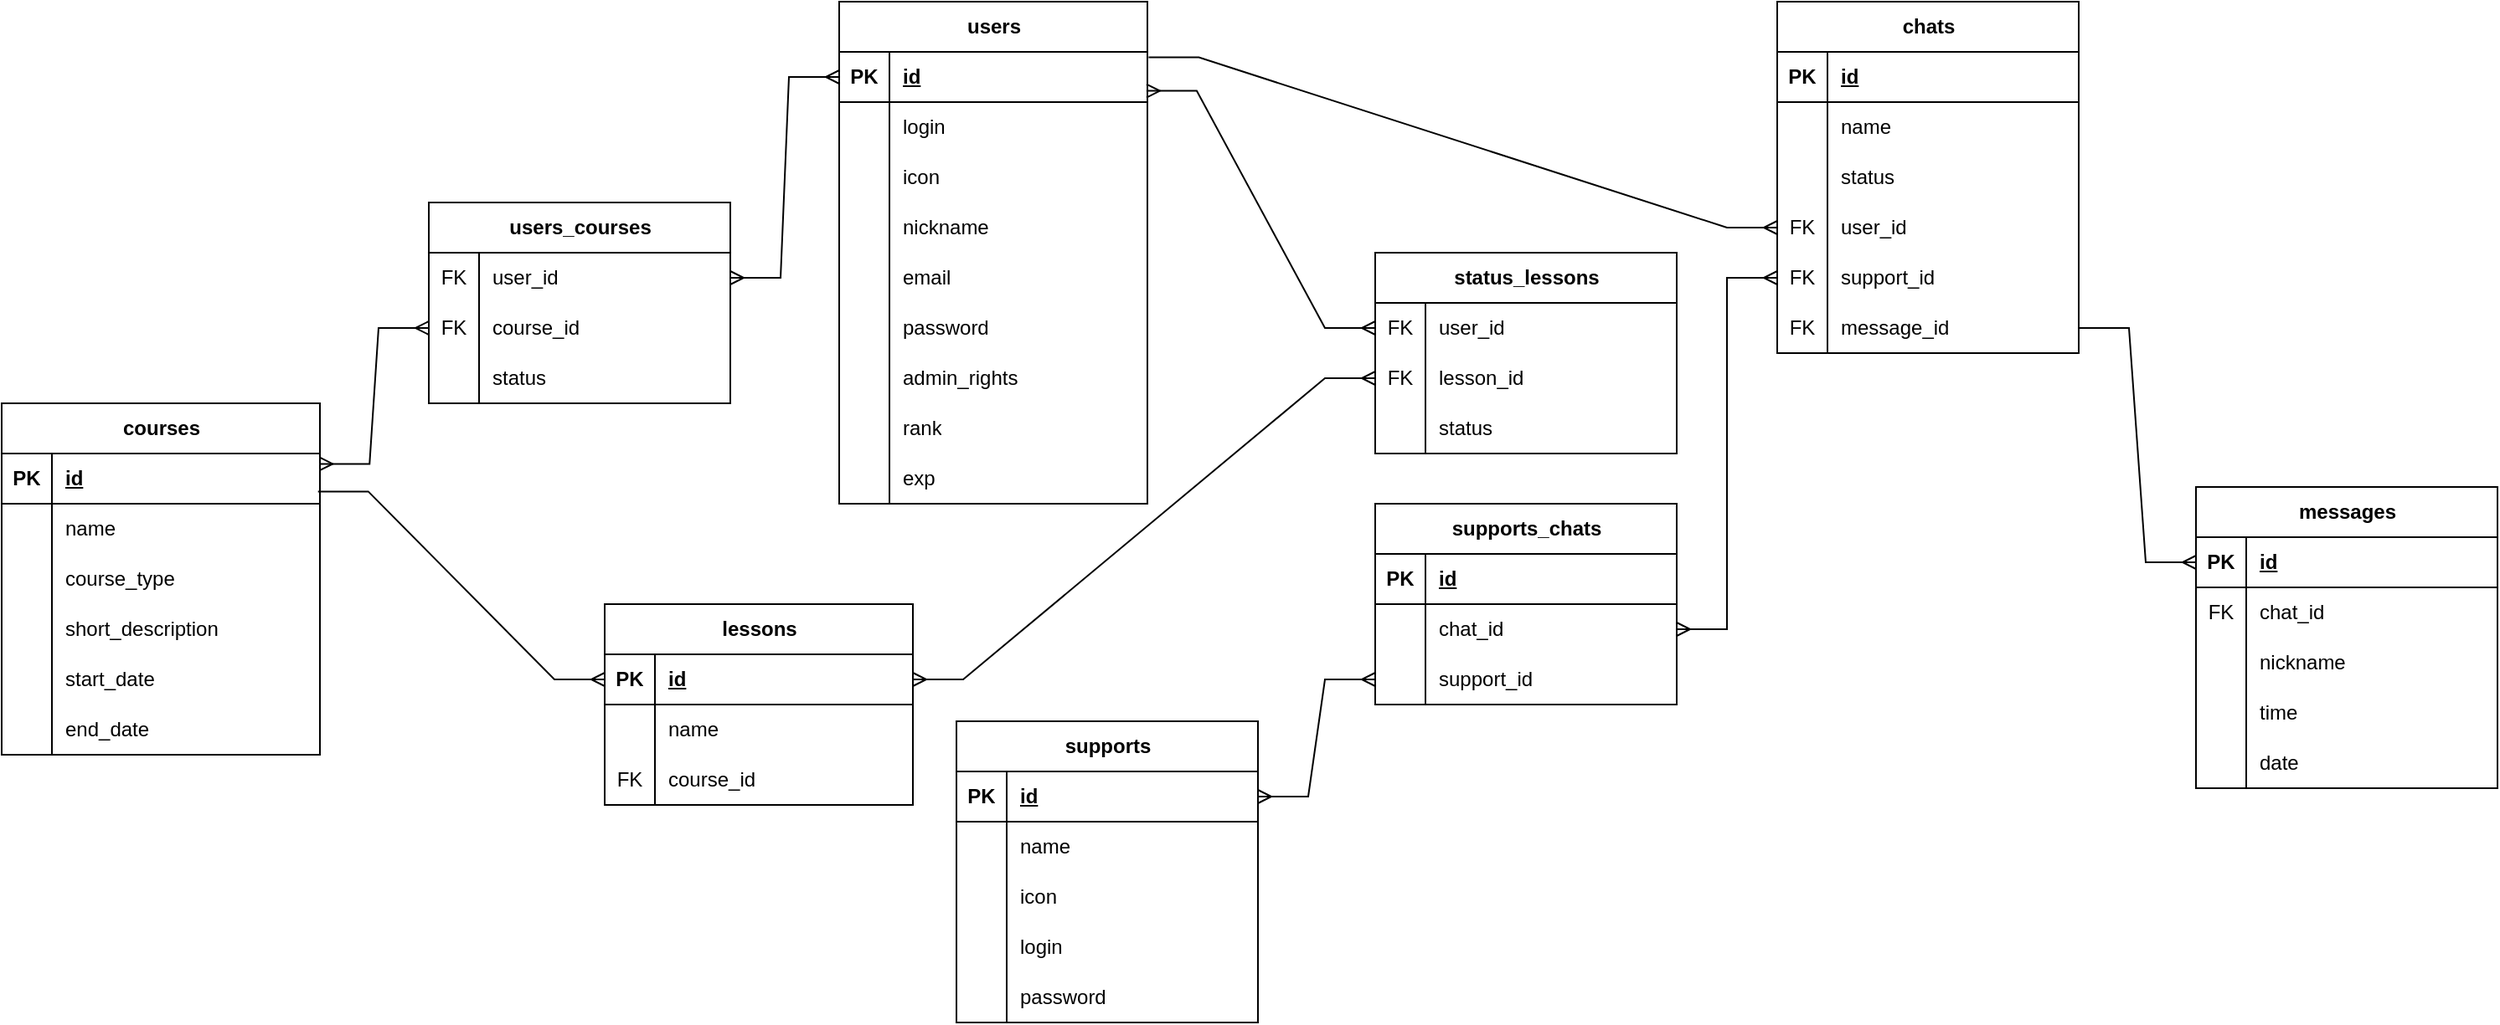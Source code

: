 <mxfile version="24.2.5" type="device">
  <diagram name="Страница — 1" id="2zMhbaBuZ5rZg4uIckzi">
    <mxGraphModel dx="2876" dy="1229" grid="1" gridSize="10" guides="1" tooltips="1" connect="1" arrows="1" fold="1" page="1" pageScale="1" pageWidth="827" pageHeight="1169" math="0" shadow="0">
      <root>
        <mxCell id="0" />
        <mxCell id="1" parent="0" />
        <mxCell id="8zea-yv2UfmhAFtgxzCZ-1" value="users" style="shape=table;startSize=30;container=1;collapsible=1;childLayout=tableLayout;fixedRows=1;rowLines=0;fontStyle=1;align=center;resizeLast=1;html=1;" parent="1" vertex="1">
          <mxGeometry x="310" y="140" width="184" height="300" as="geometry">
            <mxRectangle x="324" y="200" width="70" height="30" as="alternateBounds" />
          </mxGeometry>
        </mxCell>
        <mxCell id="8zea-yv2UfmhAFtgxzCZ-2" value="" style="shape=tableRow;horizontal=0;startSize=0;swimlaneHead=0;swimlaneBody=0;fillColor=none;collapsible=0;dropTarget=0;points=[[0,0.5],[1,0.5]];portConstraint=eastwest;top=0;left=0;right=0;bottom=1;" parent="8zea-yv2UfmhAFtgxzCZ-1" vertex="1">
          <mxGeometry y="30" width="184" height="30" as="geometry" />
        </mxCell>
        <mxCell id="8zea-yv2UfmhAFtgxzCZ-3" value="PK" style="shape=partialRectangle;connectable=0;fillColor=none;top=0;left=0;bottom=0;right=0;fontStyle=1;overflow=hidden;whiteSpace=wrap;html=1;" parent="8zea-yv2UfmhAFtgxzCZ-2" vertex="1">
          <mxGeometry width="30" height="30" as="geometry">
            <mxRectangle width="30" height="30" as="alternateBounds" />
          </mxGeometry>
        </mxCell>
        <mxCell id="8zea-yv2UfmhAFtgxzCZ-4" value="id" style="shape=partialRectangle;connectable=0;fillColor=none;top=0;left=0;bottom=0;right=0;align=left;spacingLeft=6;fontStyle=5;overflow=hidden;whiteSpace=wrap;html=1;" parent="8zea-yv2UfmhAFtgxzCZ-2" vertex="1">
          <mxGeometry x="30" width="154" height="30" as="geometry">
            <mxRectangle width="154" height="30" as="alternateBounds" />
          </mxGeometry>
        </mxCell>
        <mxCell id="8zea-yv2UfmhAFtgxzCZ-5" value="" style="shape=tableRow;horizontal=0;startSize=0;swimlaneHead=0;swimlaneBody=0;fillColor=none;collapsible=0;dropTarget=0;points=[[0,0.5],[1,0.5]];portConstraint=eastwest;top=0;left=0;right=0;bottom=0;" parent="8zea-yv2UfmhAFtgxzCZ-1" vertex="1">
          <mxGeometry y="60" width="184" height="30" as="geometry" />
        </mxCell>
        <mxCell id="8zea-yv2UfmhAFtgxzCZ-6" value="" style="shape=partialRectangle;connectable=0;fillColor=none;top=0;left=0;bottom=0;right=0;editable=1;overflow=hidden;whiteSpace=wrap;html=1;" parent="8zea-yv2UfmhAFtgxzCZ-5" vertex="1">
          <mxGeometry width="30" height="30" as="geometry">
            <mxRectangle width="30" height="30" as="alternateBounds" />
          </mxGeometry>
        </mxCell>
        <mxCell id="8zea-yv2UfmhAFtgxzCZ-7" value="login" style="shape=partialRectangle;connectable=0;fillColor=none;top=0;left=0;bottom=0;right=0;align=left;spacingLeft=6;overflow=hidden;whiteSpace=wrap;html=1;" parent="8zea-yv2UfmhAFtgxzCZ-5" vertex="1">
          <mxGeometry x="30" width="154" height="30" as="geometry">
            <mxRectangle width="154" height="30" as="alternateBounds" />
          </mxGeometry>
        </mxCell>
        <mxCell id="Opv9BR-sSPf_S_Nz9_Fx-152" value="" style="shape=tableRow;horizontal=0;startSize=0;swimlaneHead=0;swimlaneBody=0;fillColor=none;collapsible=0;dropTarget=0;points=[[0,0.5],[1,0.5]];portConstraint=eastwest;top=0;left=0;right=0;bottom=0;" parent="8zea-yv2UfmhAFtgxzCZ-1" vertex="1">
          <mxGeometry y="90" width="184" height="30" as="geometry" />
        </mxCell>
        <mxCell id="Opv9BR-sSPf_S_Nz9_Fx-153" value="" style="shape=partialRectangle;connectable=0;fillColor=none;top=0;left=0;bottom=0;right=0;editable=1;overflow=hidden;whiteSpace=wrap;html=1;" parent="Opv9BR-sSPf_S_Nz9_Fx-152" vertex="1">
          <mxGeometry width="30" height="30" as="geometry">
            <mxRectangle width="30" height="30" as="alternateBounds" />
          </mxGeometry>
        </mxCell>
        <mxCell id="Opv9BR-sSPf_S_Nz9_Fx-154" value="icon" style="shape=partialRectangle;connectable=0;fillColor=none;top=0;left=0;bottom=0;right=0;align=left;spacingLeft=6;overflow=hidden;whiteSpace=wrap;html=1;" parent="Opv9BR-sSPf_S_Nz9_Fx-152" vertex="1">
          <mxGeometry x="30" width="154" height="30" as="geometry">
            <mxRectangle width="154" height="30" as="alternateBounds" />
          </mxGeometry>
        </mxCell>
        <mxCell id="8zea-yv2UfmhAFtgxzCZ-11" value="" style="shape=tableRow;horizontal=0;startSize=0;swimlaneHead=0;swimlaneBody=0;fillColor=none;collapsible=0;dropTarget=0;points=[[0,0.5],[1,0.5]];portConstraint=eastwest;top=0;left=0;right=0;bottom=0;" parent="8zea-yv2UfmhAFtgxzCZ-1" vertex="1">
          <mxGeometry y="120" width="184" height="30" as="geometry" />
        </mxCell>
        <mxCell id="8zea-yv2UfmhAFtgxzCZ-12" value="" style="shape=partialRectangle;connectable=0;fillColor=none;top=0;left=0;bottom=0;right=0;editable=1;overflow=hidden;whiteSpace=wrap;html=1;" parent="8zea-yv2UfmhAFtgxzCZ-11" vertex="1">
          <mxGeometry width="30" height="30" as="geometry">
            <mxRectangle width="30" height="30" as="alternateBounds" />
          </mxGeometry>
        </mxCell>
        <mxCell id="8zea-yv2UfmhAFtgxzCZ-13" value="nickname" style="shape=partialRectangle;connectable=0;fillColor=none;top=0;left=0;bottom=0;right=0;align=left;spacingLeft=6;overflow=hidden;whiteSpace=wrap;html=1;" parent="8zea-yv2UfmhAFtgxzCZ-11" vertex="1">
          <mxGeometry x="30" width="154" height="30" as="geometry">
            <mxRectangle width="154" height="30" as="alternateBounds" />
          </mxGeometry>
        </mxCell>
        <mxCell id="8zea-yv2UfmhAFtgxzCZ-82" value="" style="shape=tableRow;horizontal=0;startSize=0;swimlaneHead=0;swimlaneBody=0;fillColor=none;collapsible=0;dropTarget=0;points=[[0,0.5],[1,0.5]];portConstraint=eastwest;top=0;left=0;right=0;bottom=0;" parent="8zea-yv2UfmhAFtgxzCZ-1" vertex="1">
          <mxGeometry y="150" width="184" height="30" as="geometry" />
        </mxCell>
        <mxCell id="8zea-yv2UfmhAFtgxzCZ-83" value="" style="shape=partialRectangle;connectable=0;fillColor=none;top=0;left=0;bottom=0;right=0;editable=1;overflow=hidden;whiteSpace=wrap;html=1;" parent="8zea-yv2UfmhAFtgxzCZ-82" vertex="1">
          <mxGeometry width="30" height="30" as="geometry">
            <mxRectangle width="30" height="30" as="alternateBounds" />
          </mxGeometry>
        </mxCell>
        <mxCell id="8zea-yv2UfmhAFtgxzCZ-84" value="email" style="shape=partialRectangle;connectable=0;fillColor=none;top=0;left=0;bottom=0;right=0;align=left;spacingLeft=6;overflow=hidden;whiteSpace=wrap;html=1;" parent="8zea-yv2UfmhAFtgxzCZ-82" vertex="1">
          <mxGeometry x="30" width="154" height="30" as="geometry">
            <mxRectangle width="154" height="30" as="alternateBounds" />
          </mxGeometry>
        </mxCell>
        <mxCell id="8zea-yv2UfmhAFtgxzCZ-8" value="" style="shape=tableRow;horizontal=0;startSize=0;swimlaneHead=0;swimlaneBody=0;fillColor=none;collapsible=0;dropTarget=0;points=[[0,0.5],[1,0.5]];portConstraint=eastwest;top=0;left=0;right=0;bottom=0;" parent="8zea-yv2UfmhAFtgxzCZ-1" vertex="1">
          <mxGeometry y="180" width="184" height="30" as="geometry" />
        </mxCell>
        <mxCell id="8zea-yv2UfmhAFtgxzCZ-9" value="" style="shape=partialRectangle;connectable=0;fillColor=none;top=0;left=0;bottom=0;right=0;editable=1;overflow=hidden;whiteSpace=wrap;html=1;" parent="8zea-yv2UfmhAFtgxzCZ-8" vertex="1">
          <mxGeometry width="30" height="30" as="geometry">
            <mxRectangle width="30" height="30" as="alternateBounds" />
          </mxGeometry>
        </mxCell>
        <mxCell id="8zea-yv2UfmhAFtgxzCZ-10" value="password" style="shape=partialRectangle;connectable=0;fillColor=none;top=0;left=0;bottom=0;right=0;align=left;spacingLeft=6;overflow=hidden;whiteSpace=wrap;html=1;" parent="8zea-yv2UfmhAFtgxzCZ-8" vertex="1">
          <mxGeometry x="30" width="154" height="30" as="geometry">
            <mxRectangle width="154" height="30" as="alternateBounds" />
          </mxGeometry>
        </mxCell>
        <mxCell id="pHQgoooE1bici2MEZpYX-32" value="" style="shape=tableRow;horizontal=0;startSize=0;swimlaneHead=0;swimlaneBody=0;fillColor=none;collapsible=0;dropTarget=0;points=[[0,0.5],[1,0.5]];portConstraint=eastwest;top=0;left=0;right=0;bottom=0;" parent="8zea-yv2UfmhAFtgxzCZ-1" vertex="1">
          <mxGeometry y="210" width="184" height="30" as="geometry" />
        </mxCell>
        <mxCell id="pHQgoooE1bici2MEZpYX-33" value="" style="shape=partialRectangle;connectable=0;fillColor=none;top=0;left=0;bottom=0;right=0;editable=1;overflow=hidden;whiteSpace=wrap;html=1;" parent="pHQgoooE1bici2MEZpYX-32" vertex="1">
          <mxGeometry width="30" height="30" as="geometry">
            <mxRectangle width="30" height="30" as="alternateBounds" />
          </mxGeometry>
        </mxCell>
        <mxCell id="pHQgoooE1bici2MEZpYX-34" value="admin_rights" style="shape=partialRectangle;connectable=0;fillColor=none;top=0;left=0;bottom=0;right=0;align=left;spacingLeft=6;overflow=hidden;whiteSpace=wrap;html=1;" parent="pHQgoooE1bici2MEZpYX-32" vertex="1">
          <mxGeometry x="30" width="154" height="30" as="geometry">
            <mxRectangle width="154" height="30" as="alternateBounds" />
          </mxGeometry>
        </mxCell>
        <mxCell id="XXrK-SkqmfI5wxRCtx12-29" value="" style="shape=tableRow;horizontal=0;startSize=0;swimlaneHead=0;swimlaneBody=0;fillColor=none;collapsible=0;dropTarget=0;points=[[0,0.5],[1,0.5]];portConstraint=eastwest;top=0;left=0;right=0;bottom=0;" parent="8zea-yv2UfmhAFtgxzCZ-1" vertex="1">
          <mxGeometry y="240" width="184" height="30" as="geometry" />
        </mxCell>
        <mxCell id="XXrK-SkqmfI5wxRCtx12-30" value="" style="shape=partialRectangle;connectable=0;fillColor=none;top=0;left=0;bottom=0;right=0;editable=1;overflow=hidden;whiteSpace=wrap;html=1;" parent="XXrK-SkqmfI5wxRCtx12-29" vertex="1">
          <mxGeometry width="30" height="30" as="geometry">
            <mxRectangle width="30" height="30" as="alternateBounds" />
          </mxGeometry>
        </mxCell>
        <mxCell id="XXrK-SkqmfI5wxRCtx12-31" value="rank" style="shape=partialRectangle;connectable=0;fillColor=none;top=0;left=0;bottom=0;right=0;align=left;spacingLeft=6;overflow=hidden;whiteSpace=wrap;html=1;" parent="XXrK-SkqmfI5wxRCtx12-29" vertex="1">
          <mxGeometry x="30" width="154" height="30" as="geometry">
            <mxRectangle width="154" height="30" as="alternateBounds" />
          </mxGeometry>
        </mxCell>
        <mxCell id="Opv9BR-sSPf_S_Nz9_Fx-24" value="" style="shape=tableRow;horizontal=0;startSize=0;swimlaneHead=0;swimlaneBody=0;fillColor=none;collapsible=0;dropTarget=0;points=[[0,0.5],[1,0.5]];portConstraint=eastwest;top=0;left=0;right=0;bottom=0;" parent="8zea-yv2UfmhAFtgxzCZ-1" vertex="1">
          <mxGeometry y="270" width="184" height="30" as="geometry" />
        </mxCell>
        <mxCell id="Opv9BR-sSPf_S_Nz9_Fx-25" value="" style="shape=partialRectangle;connectable=0;fillColor=none;top=0;left=0;bottom=0;right=0;editable=1;overflow=hidden;whiteSpace=wrap;html=1;" parent="Opv9BR-sSPf_S_Nz9_Fx-24" vertex="1">
          <mxGeometry width="30" height="30" as="geometry">
            <mxRectangle width="30" height="30" as="alternateBounds" />
          </mxGeometry>
        </mxCell>
        <mxCell id="Opv9BR-sSPf_S_Nz9_Fx-26" value="exp" style="shape=partialRectangle;connectable=0;fillColor=none;top=0;left=0;bottom=0;right=0;align=left;spacingLeft=6;overflow=hidden;whiteSpace=wrap;html=1;" parent="Opv9BR-sSPf_S_Nz9_Fx-24" vertex="1">
          <mxGeometry x="30" width="154" height="30" as="geometry">
            <mxRectangle width="154" height="30" as="alternateBounds" />
          </mxGeometry>
        </mxCell>
        <mxCell id="8zea-yv2UfmhAFtgxzCZ-90" value="lessons" style="shape=table;startSize=30;container=1;collapsible=1;childLayout=tableLayout;fixedRows=1;rowLines=0;fontStyle=1;align=center;resizeLast=1;html=1;" parent="1" vertex="1">
          <mxGeometry x="170" y="500" width="184" height="120" as="geometry" />
        </mxCell>
        <mxCell id="8zea-yv2UfmhAFtgxzCZ-91" value="" style="shape=tableRow;horizontal=0;startSize=0;swimlaneHead=0;swimlaneBody=0;fillColor=none;collapsible=0;dropTarget=0;points=[[0,0.5],[1,0.5]];portConstraint=eastwest;top=0;left=0;right=0;bottom=1;" parent="8zea-yv2UfmhAFtgxzCZ-90" vertex="1">
          <mxGeometry y="30" width="184" height="30" as="geometry" />
        </mxCell>
        <mxCell id="8zea-yv2UfmhAFtgxzCZ-92" value="PK" style="shape=partialRectangle;connectable=0;fillColor=none;top=0;left=0;bottom=0;right=0;fontStyle=1;overflow=hidden;whiteSpace=wrap;html=1;" parent="8zea-yv2UfmhAFtgxzCZ-91" vertex="1">
          <mxGeometry width="30" height="30" as="geometry">
            <mxRectangle width="30" height="30" as="alternateBounds" />
          </mxGeometry>
        </mxCell>
        <mxCell id="8zea-yv2UfmhAFtgxzCZ-93" value="id" style="shape=partialRectangle;connectable=0;fillColor=none;top=0;left=0;bottom=0;right=0;align=left;spacingLeft=6;fontStyle=5;overflow=hidden;whiteSpace=wrap;html=1;" parent="8zea-yv2UfmhAFtgxzCZ-91" vertex="1">
          <mxGeometry x="30" width="154" height="30" as="geometry">
            <mxRectangle width="154" height="30" as="alternateBounds" />
          </mxGeometry>
        </mxCell>
        <mxCell id="xMZGVM_IoVu09FwdXvTz-10" value="" style="shape=tableRow;horizontal=0;startSize=0;swimlaneHead=0;swimlaneBody=0;fillColor=none;collapsible=0;dropTarget=0;points=[[0,0.5],[1,0.5]];portConstraint=eastwest;top=0;left=0;right=0;bottom=0;" parent="8zea-yv2UfmhAFtgxzCZ-90" vertex="1">
          <mxGeometry y="60" width="184" height="30" as="geometry" />
        </mxCell>
        <mxCell id="xMZGVM_IoVu09FwdXvTz-11" value="" style="shape=partialRectangle;connectable=0;fillColor=none;top=0;left=0;bottom=0;right=0;editable=1;overflow=hidden;whiteSpace=wrap;html=1;" parent="xMZGVM_IoVu09FwdXvTz-10" vertex="1">
          <mxGeometry width="30" height="30" as="geometry">
            <mxRectangle width="30" height="30" as="alternateBounds" />
          </mxGeometry>
        </mxCell>
        <mxCell id="xMZGVM_IoVu09FwdXvTz-12" value="name" style="shape=partialRectangle;connectable=0;fillColor=none;top=0;left=0;bottom=0;right=0;align=left;spacingLeft=6;overflow=hidden;whiteSpace=wrap;html=1;" parent="xMZGVM_IoVu09FwdXvTz-10" vertex="1">
          <mxGeometry x="30" width="154" height="30" as="geometry">
            <mxRectangle width="154" height="30" as="alternateBounds" />
          </mxGeometry>
        </mxCell>
        <mxCell id="pHQgoooE1bici2MEZpYX-46" value="" style="shape=tableRow;horizontal=0;startSize=0;swimlaneHead=0;swimlaneBody=0;fillColor=none;collapsible=0;dropTarget=0;points=[[0,0.5],[1,0.5]];portConstraint=eastwest;top=0;left=0;right=0;bottom=0;" parent="8zea-yv2UfmhAFtgxzCZ-90" vertex="1">
          <mxGeometry y="90" width="184" height="30" as="geometry" />
        </mxCell>
        <mxCell id="pHQgoooE1bici2MEZpYX-47" value="FK" style="shape=partialRectangle;connectable=0;fillColor=none;top=0;left=0;bottom=0;right=0;editable=1;overflow=hidden;whiteSpace=wrap;html=1;" parent="pHQgoooE1bici2MEZpYX-46" vertex="1">
          <mxGeometry width="30" height="30" as="geometry">
            <mxRectangle width="30" height="30" as="alternateBounds" />
          </mxGeometry>
        </mxCell>
        <mxCell id="pHQgoooE1bici2MEZpYX-48" value="course_id" style="shape=partialRectangle;connectable=0;fillColor=none;top=0;left=0;bottom=0;right=0;align=left;spacingLeft=6;overflow=hidden;whiteSpace=wrap;html=1;" parent="pHQgoooE1bici2MEZpYX-46" vertex="1">
          <mxGeometry x="30" width="154" height="30" as="geometry">
            <mxRectangle width="154" height="30" as="alternateBounds" />
          </mxGeometry>
        </mxCell>
        <mxCell id="8zea-yv2UfmhAFtgxzCZ-148" value="courses" style="shape=table;startSize=30;container=1;collapsible=1;childLayout=tableLayout;fixedRows=1;rowLines=0;fontStyle=1;align=center;resizeLast=1;html=1;" parent="1" vertex="1">
          <mxGeometry x="-190" y="380" width="190.0" height="210" as="geometry" />
        </mxCell>
        <mxCell id="8zea-yv2UfmhAFtgxzCZ-149" value="" style="shape=tableRow;horizontal=0;startSize=0;swimlaneHead=0;swimlaneBody=0;fillColor=none;collapsible=0;dropTarget=0;points=[[0,0.5],[1,0.5]];portConstraint=eastwest;top=0;left=0;right=0;bottom=1;" parent="8zea-yv2UfmhAFtgxzCZ-148" vertex="1">
          <mxGeometry y="30" width="190.0" height="30" as="geometry" />
        </mxCell>
        <mxCell id="8zea-yv2UfmhAFtgxzCZ-150" value="PK" style="shape=partialRectangle;connectable=0;fillColor=none;top=0;left=0;bottom=0;right=0;fontStyle=1;overflow=hidden;whiteSpace=wrap;html=1;" parent="8zea-yv2UfmhAFtgxzCZ-149" vertex="1">
          <mxGeometry width="30" height="30" as="geometry">
            <mxRectangle width="30" height="30" as="alternateBounds" />
          </mxGeometry>
        </mxCell>
        <mxCell id="8zea-yv2UfmhAFtgxzCZ-151" value="id" style="shape=partialRectangle;connectable=0;fillColor=none;top=0;left=0;bottom=0;right=0;align=left;spacingLeft=6;fontStyle=5;overflow=hidden;whiteSpace=wrap;html=1;" parent="8zea-yv2UfmhAFtgxzCZ-149" vertex="1">
          <mxGeometry x="30" width="160.0" height="30" as="geometry">
            <mxRectangle width="160.0" height="30" as="alternateBounds" />
          </mxGeometry>
        </mxCell>
        <mxCell id="8zea-yv2UfmhAFtgxzCZ-152" value="" style="shape=tableRow;horizontal=0;startSize=0;swimlaneHead=0;swimlaneBody=0;fillColor=none;collapsible=0;dropTarget=0;points=[[0,0.5],[1,0.5]];portConstraint=eastwest;top=0;left=0;right=0;bottom=0;" parent="8zea-yv2UfmhAFtgxzCZ-148" vertex="1">
          <mxGeometry y="60" width="190.0" height="30" as="geometry" />
        </mxCell>
        <mxCell id="8zea-yv2UfmhAFtgxzCZ-153" value="" style="shape=partialRectangle;connectable=0;fillColor=none;top=0;left=0;bottom=0;right=0;editable=1;overflow=hidden;whiteSpace=wrap;html=1;" parent="8zea-yv2UfmhAFtgxzCZ-152" vertex="1">
          <mxGeometry width="30" height="30" as="geometry">
            <mxRectangle width="30" height="30" as="alternateBounds" />
          </mxGeometry>
        </mxCell>
        <mxCell id="8zea-yv2UfmhAFtgxzCZ-154" value="name" style="shape=partialRectangle;connectable=0;fillColor=none;top=0;left=0;bottom=0;right=0;align=left;spacingLeft=6;overflow=hidden;whiteSpace=wrap;html=1;" parent="8zea-yv2UfmhAFtgxzCZ-152" vertex="1">
          <mxGeometry x="30" width="160.0" height="30" as="geometry">
            <mxRectangle width="160.0" height="30" as="alternateBounds" />
          </mxGeometry>
        </mxCell>
        <mxCell id="ftdzf7DUG0k_iOjDuvQX-1" value="" style="shape=tableRow;horizontal=0;startSize=0;swimlaneHead=0;swimlaneBody=0;fillColor=none;collapsible=0;dropTarget=0;points=[[0,0.5],[1,0.5]];portConstraint=eastwest;top=0;left=0;right=0;bottom=0;" parent="8zea-yv2UfmhAFtgxzCZ-148" vertex="1">
          <mxGeometry y="90" width="190.0" height="30" as="geometry" />
        </mxCell>
        <mxCell id="ftdzf7DUG0k_iOjDuvQX-2" value="" style="shape=partialRectangle;connectable=0;fillColor=none;top=0;left=0;bottom=0;right=0;editable=1;overflow=hidden;whiteSpace=wrap;html=1;" parent="ftdzf7DUG0k_iOjDuvQX-1" vertex="1">
          <mxGeometry width="30" height="30" as="geometry">
            <mxRectangle width="30" height="30" as="alternateBounds" />
          </mxGeometry>
        </mxCell>
        <mxCell id="ftdzf7DUG0k_iOjDuvQX-3" value="course_type" style="shape=partialRectangle;connectable=0;fillColor=none;top=0;left=0;bottom=0;right=0;align=left;spacingLeft=6;overflow=hidden;whiteSpace=wrap;html=1;" parent="ftdzf7DUG0k_iOjDuvQX-1" vertex="1">
          <mxGeometry x="30" width="160.0" height="30" as="geometry">
            <mxRectangle width="160.0" height="30" as="alternateBounds" />
          </mxGeometry>
        </mxCell>
        <mxCell id="zKovBjlHbi1bgA6DihWp-1" value="" style="shape=tableRow;horizontal=0;startSize=0;swimlaneHead=0;swimlaneBody=0;fillColor=none;collapsible=0;dropTarget=0;points=[[0,0.5],[1,0.5]];portConstraint=eastwest;top=0;left=0;right=0;bottom=0;" parent="8zea-yv2UfmhAFtgxzCZ-148" vertex="1">
          <mxGeometry y="120" width="190.0" height="30" as="geometry" />
        </mxCell>
        <mxCell id="zKovBjlHbi1bgA6DihWp-2" value="" style="shape=partialRectangle;connectable=0;fillColor=none;top=0;left=0;bottom=0;right=0;editable=1;overflow=hidden;whiteSpace=wrap;html=1;" parent="zKovBjlHbi1bgA6DihWp-1" vertex="1">
          <mxGeometry width="30" height="30" as="geometry">
            <mxRectangle width="30" height="30" as="alternateBounds" />
          </mxGeometry>
        </mxCell>
        <mxCell id="zKovBjlHbi1bgA6DihWp-3" value="short_description" style="shape=partialRectangle;connectable=0;fillColor=none;top=0;left=0;bottom=0;right=0;align=left;spacingLeft=6;overflow=hidden;whiteSpace=wrap;html=1;" parent="zKovBjlHbi1bgA6DihWp-1" vertex="1">
          <mxGeometry x="30" width="160.0" height="30" as="geometry">
            <mxRectangle width="160.0" height="30" as="alternateBounds" />
          </mxGeometry>
        </mxCell>
        <mxCell id="8zea-yv2UfmhAFtgxzCZ-158" value="" style="shape=tableRow;horizontal=0;startSize=0;swimlaneHead=0;swimlaneBody=0;fillColor=none;collapsible=0;dropTarget=0;points=[[0,0.5],[1,0.5]];portConstraint=eastwest;top=0;left=0;right=0;bottom=0;" parent="8zea-yv2UfmhAFtgxzCZ-148" vertex="1">
          <mxGeometry y="150" width="190.0" height="30" as="geometry" />
        </mxCell>
        <mxCell id="8zea-yv2UfmhAFtgxzCZ-159" value="" style="shape=partialRectangle;connectable=0;fillColor=none;top=0;left=0;bottom=0;right=0;editable=1;overflow=hidden;whiteSpace=wrap;html=1;" parent="8zea-yv2UfmhAFtgxzCZ-158" vertex="1">
          <mxGeometry width="30" height="30" as="geometry">
            <mxRectangle width="30" height="30" as="alternateBounds" />
          </mxGeometry>
        </mxCell>
        <mxCell id="8zea-yv2UfmhAFtgxzCZ-160" value="start_date" style="shape=partialRectangle;connectable=0;fillColor=none;top=0;left=0;bottom=0;right=0;align=left;spacingLeft=6;overflow=hidden;whiteSpace=wrap;html=1;" parent="8zea-yv2UfmhAFtgxzCZ-158" vertex="1">
          <mxGeometry x="30" width="160.0" height="30" as="geometry">
            <mxRectangle width="160.0" height="30" as="alternateBounds" />
          </mxGeometry>
        </mxCell>
        <mxCell id="8zea-yv2UfmhAFtgxzCZ-161" value="" style="shape=tableRow;horizontal=0;startSize=0;swimlaneHead=0;swimlaneBody=0;fillColor=none;collapsible=0;dropTarget=0;points=[[0,0.5],[1,0.5]];portConstraint=eastwest;top=0;left=0;right=0;bottom=0;" parent="8zea-yv2UfmhAFtgxzCZ-148" vertex="1">
          <mxGeometry y="180" width="190.0" height="30" as="geometry" />
        </mxCell>
        <mxCell id="8zea-yv2UfmhAFtgxzCZ-162" value="" style="shape=partialRectangle;connectable=0;fillColor=none;top=0;left=0;bottom=0;right=0;editable=1;overflow=hidden;whiteSpace=wrap;html=1;" parent="8zea-yv2UfmhAFtgxzCZ-161" vertex="1">
          <mxGeometry width="30" height="30" as="geometry">
            <mxRectangle width="30" height="30" as="alternateBounds" />
          </mxGeometry>
        </mxCell>
        <mxCell id="8zea-yv2UfmhAFtgxzCZ-163" value="end_date" style="shape=partialRectangle;connectable=0;fillColor=none;top=0;left=0;bottom=0;right=0;align=left;spacingLeft=6;overflow=hidden;whiteSpace=wrap;html=1;" parent="8zea-yv2UfmhAFtgxzCZ-161" vertex="1">
          <mxGeometry x="30" width="160.0" height="30" as="geometry">
            <mxRectangle width="160.0" height="30" as="alternateBounds" />
          </mxGeometry>
        </mxCell>
        <mxCell id="Opv9BR-sSPf_S_Nz9_Fx-48" value="users_courses" style="shape=table;startSize=30;container=1;collapsible=1;childLayout=tableLayout;fixedRows=1;rowLines=0;fontStyle=1;align=center;resizeLast=1;html=1;" parent="1" vertex="1">
          <mxGeometry x="65" y="260" width="180" height="120" as="geometry" />
        </mxCell>
        <mxCell id="Opv9BR-sSPf_S_Nz9_Fx-52" value="" style="shape=tableRow;horizontal=0;startSize=0;swimlaneHead=0;swimlaneBody=0;fillColor=none;collapsible=0;dropTarget=0;points=[[0,0.5],[1,0.5]];portConstraint=eastwest;top=0;left=0;right=0;bottom=0;" parent="Opv9BR-sSPf_S_Nz9_Fx-48" vertex="1">
          <mxGeometry y="30" width="180" height="30" as="geometry" />
        </mxCell>
        <mxCell id="Opv9BR-sSPf_S_Nz9_Fx-53" value="FK" style="shape=partialRectangle;connectable=0;fillColor=none;top=0;left=0;bottom=0;right=0;editable=1;overflow=hidden;whiteSpace=wrap;html=1;" parent="Opv9BR-sSPf_S_Nz9_Fx-52" vertex="1">
          <mxGeometry width="30" height="30" as="geometry">
            <mxRectangle width="30" height="30" as="alternateBounds" />
          </mxGeometry>
        </mxCell>
        <mxCell id="Opv9BR-sSPf_S_Nz9_Fx-54" value="user_id" style="shape=partialRectangle;connectable=0;fillColor=none;top=0;left=0;bottom=0;right=0;align=left;spacingLeft=6;overflow=hidden;whiteSpace=wrap;html=1;" parent="Opv9BR-sSPf_S_Nz9_Fx-52" vertex="1">
          <mxGeometry x="30" width="150" height="30" as="geometry">
            <mxRectangle width="150" height="30" as="alternateBounds" />
          </mxGeometry>
        </mxCell>
        <mxCell id="Opv9BR-sSPf_S_Nz9_Fx-55" value="" style="shape=tableRow;horizontal=0;startSize=0;swimlaneHead=0;swimlaneBody=0;fillColor=none;collapsible=0;dropTarget=0;points=[[0,0.5],[1,0.5]];portConstraint=eastwest;top=0;left=0;right=0;bottom=0;" parent="Opv9BR-sSPf_S_Nz9_Fx-48" vertex="1">
          <mxGeometry y="60" width="180" height="30" as="geometry" />
        </mxCell>
        <mxCell id="Opv9BR-sSPf_S_Nz9_Fx-56" value="FK" style="shape=partialRectangle;connectable=0;fillColor=none;top=0;left=0;bottom=0;right=0;editable=1;overflow=hidden;whiteSpace=wrap;html=1;" parent="Opv9BR-sSPf_S_Nz9_Fx-55" vertex="1">
          <mxGeometry width="30" height="30" as="geometry">
            <mxRectangle width="30" height="30" as="alternateBounds" />
          </mxGeometry>
        </mxCell>
        <mxCell id="Opv9BR-sSPf_S_Nz9_Fx-57" value="course_id" style="shape=partialRectangle;connectable=0;fillColor=none;top=0;left=0;bottom=0;right=0;align=left;spacingLeft=6;overflow=hidden;whiteSpace=wrap;html=1;" parent="Opv9BR-sSPf_S_Nz9_Fx-55" vertex="1">
          <mxGeometry x="30" width="150" height="30" as="geometry">
            <mxRectangle width="150" height="30" as="alternateBounds" />
          </mxGeometry>
        </mxCell>
        <mxCell id="Opv9BR-sSPf_S_Nz9_Fx-58" value="" style="shape=tableRow;horizontal=0;startSize=0;swimlaneHead=0;swimlaneBody=0;fillColor=none;collapsible=0;dropTarget=0;points=[[0,0.5],[1,0.5]];portConstraint=eastwest;top=0;left=0;right=0;bottom=0;" parent="Opv9BR-sSPf_S_Nz9_Fx-48" vertex="1">
          <mxGeometry y="90" width="180" height="30" as="geometry" />
        </mxCell>
        <mxCell id="Opv9BR-sSPf_S_Nz9_Fx-59" value="" style="shape=partialRectangle;connectable=0;fillColor=none;top=0;left=0;bottom=0;right=0;editable=1;overflow=hidden;whiteSpace=wrap;html=1;" parent="Opv9BR-sSPf_S_Nz9_Fx-58" vertex="1">
          <mxGeometry width="30" height="30" as="geometry">
            <mxRectangle width="30" height="30" as="alternateBounds" />
          </mxGeometry>
        </mxCell>
        <mxCell id="Opv9BR-sSPf_S_Nz9_Fx-60" value="status" style="shape=partialRectangle;connectable=0;fillColor=none;top=0;left=0;bottom=0;right=0;align=left;spacingLeft=6;overflow=hidden;whiteSpace=wrap;html=1;" parent="Opv9BR-sSPf_S_Nz9_Fx-58" vertex="1">
          <mxGeometry x="30" width="150" height="30" as="geometry">
            <mxRectangle width="150" height="30" as="alternateBounds" />
          </mxGeometry>
        </mxCell>
        <mxCell id="Opv9BR-sSPf_S_Nz9_Fx-66" value="status_lessons" style="shape=table;startSize=30;container=1;collapsible=1;childLayout=tableLayout;fixedRows=1;rowLines=0;fontStyle=1;align=center;resizeLast=1;html=1;" parent="1" vertex="1">
          <mxGeometry x="630" y="290" width="180" height="120" as="geometry" />
        </mxCell>
        <mxCell id="Opv9BR-sSPf_S_Nz9_Fx-73" value="" style="shape=tableRow;horizontal=0;startSize=0;swimlaneHead=0;swimlaneBody=0;fillColor=none;collapsible=0;dropTarget=0;points=[[0,0.5],[1,0.5]];portConstraint=eastwest;top=0;left=0;right=0;bottom=0;" parent="Opv9BR-sSPf_S_Nz9_Fx-66" vertex="1">
          <mxGeometry y="30" width="180" height="30" as="geometry" />
        </mxCell>
        <mxCell id="Opv9BR-sSPf_S_Nz9_Fx-74" value="FK" style="shape=partialRectangle;connectable=0;fillColor=none;top=0;left=0;bottom=0;right=0;editable=1;overflow=hidden;whiteSpace=wrap;html=1;" parent="Opv9BR-sSPf_S_Nz9_Fx-73" vertex="1">
          <mxGeometry width="30" height="30" as="geometry">
            <mxRectangle width="30" height="30" as="alternateBounds" />
          </mxGeometry>
        </mxCell>
        <mxCell id="Opv9BR-sSPf_S_Nz9_Fx-75" value="user_id" style="shape=partialRectangle;connectable=0;fillColor=none;top=0;left=0;bottom=0;right=0;align=left;spacingLeft=6;overflow=hidden;whiteSpace=wrap;html=1;" parent="Opv9BR-sSPf_S_Nz9_Fx-73" vertex="1">
          <mxGeometry x="30" width="150" height="30" as="geometry">
            <mxRectangle width="150" height="30" as="alternateBounds" />
          </mxGeometry>
        </mxCell>
        <mxCell id="Opv9BR-sSPf_S_Nz9_Fx-70" value="" style="shape=tableRow;horizontal=0;startSize=0;swimlaneHead=0;swimlaneBody=0;fillColor=none;collapsible=0;dropTarget=0;points=[[0,0.5],[1,0.5]];portConstraint=eastwest;top=0;left=0;right=0;bottom=0;" parent="Opv9BR-sSPf_S_Nz9_Fx-66" vertex="1">
          <mxGeometry y="60" width="180" height="30" as="geometry" />
        </mxCell>
        <mxCell id="Opv9BR-sSPf_S_Nz9_Fx-71" value="FK" style="shape=partialRectangle;connectable=0;fillColor=none;top=0;left=0;bottom=0;right=0;editable=1;overflow=hidden;whiteSpace=wrap;html=1;" parent="Opv9BR-sSPf_S_Nz9_Fx-70" vertex="1">
          <mxGeometry width="30" height="30" as="geometry">
            <mxRectangle width="30" height="30" as="alternateBounds" />
          </mxGeometry>
        </mxCell>
        <mxCell id="Opv9BR-sSPf_S_Nz9_Fx-72" value="lesson_id" style="shape=partialRectangle;connectable=0;fillColor=none;top=0;left=0;bottom=0;right=0;align=left;spacingLeft=6;overflow=hidden;whiteSpace=wrap;html=1;" parent="Opv9BR-sSPf_S_Nz9_Fx-70" vertex="1">
          <mxGeometry x="30" width="150" height="30" as="geometry">
            <mxRectangle width="150" height="30" as="alternateBounds" />
          </mxGeometry>
        </mxCell>
        <mxCell id="Opv9BR-sSPf_S_Nz9_Fx-76" value="" style="shape=tableRow;horizontal=0;startSize=0;swimlaneHead=0;swimlaneBody=0;fillColor=none;collapsible=0;dropTarget=0;points=[[0,0.5],[1,0.5]];portConstraint=eastwest;top=0;left=0;right=0;bottom=0;" parent="Opv9BR-sSPf_S_Nz9_Fx-66" vertex="1">
          <mxGeometry y="90" width="180" height="30" as="geometry" />
        </mxCell>
        <mxCell id="Opv9BR-sSPf_S_Nz9_Fx-77" value="" style="shape=partialRectangle;connectable=0;fillColor=none;top=0;left=0;bottom=0;right=0;editable=1;overflow=hidden;whiteSpace=wrap;html=1;" parent="Opv9BR-sSPf_S_Nz9_Fx-76" vertex="1">
          <mxGeometry width="30" height="30" as="geometry">
            <mxRectangle width="30" height="30" as="alternateBounds" />
          </mxGeometry>
        </mxCell>
        <mxCell id="Opv9BR-sSPf_S_Nz9_Fx-78" value="status" style="shape=partialRectangle;connectable=0;fillColor=none;top=0;left=0;bottom=0;right=0;align=left;spacingLeft=6;overflow=hidden;whiteSpace=wrap;html=1;" parent="Opv9BR-sSPf_S_Nz9_Fx-76" vertex="1">
          <mxGeometry x="30" width="150" height="30" as="geometry">
            <mxRectangle width="150" height="30" as="alternateBounds" />
          </mxGeometry>
        </mxCell>
        <mxCell id="Opv9BR-sSPf_S_Nz9_Fx-83" value="messages" style="shape=table;startSize=30;container=1;collapsible=1;childLayout=tableLayout;fixedRows=1;rowLines=0;fontStyle=1;align=center;resizeLast=1;html=1;" parent="1" vertex="1">
          <mxGeometry x="1120" y="430" width="180" height="180" as="geometry" />
        </mxCell>
        <mxCell id="Opv9BR-sSPf_S_Nz9_Fx-84" value="" style="shape=tableRow;horizontal=0;startSize=0;swimlaneHead=0;swimlaneBody=0;fillColor=none;collapsible=0;dropTarget=0;points=[[0,0.5],[1,0.5]];portConstraint=eastwest;top=0;left=0;right=0;bottom=1;" parent="Opv9BR-sSPf_S_Nz9_Fx-83" vertex="1">
          <mxGeometry y="30" width="180" height="30" as="geometry" />
        </mxCell>
        <mxCell id="Opv9BR-sSPf_S_Nz9_Fx-85" value="PK" style="shape=partialRectangle;connectable=0;fillColor=none;top=0;left=0;bottom=0;right=0;fontStyle=1;overflow=hidden;whiteSpace=wrap;html=1;" parent="Opv9BR-sSPf_S_Nz9_Fx-84" vertex="1">
          <mxGeometry width="30" height="30" as="geometry">
            <mxRectangle width="30" height="30" as="alternateBounds" />
          </mxGeometry>
        </mxCell>
        <mxCell id="Opv9BR-sSPf_S_Nz9_Fx-86" value="id" style="shape=partialRectangle;connectable=0;fillColor=none;top=0;left=0;bottom=0;right=0;align=left;spacingLeft=6;fontStyle=5;overflow=hidden;whiteSpace=wrap;html=1;" parent="Opv9BR-sSPf_S_Nz9_Fx-84" vertex="1">
          <mxGeometry x="30" width="150" height="30" as="geometry">
            <mxRectangle width="150" height="30" as="alternateBounds" />
          </mxGeometry>
        </mxCell>
        <mxCell id="Opv9BR-sSPf_S_Nz9_Fx-128" value="" style="shape=tableRow;horizontal=0;startSize=0;swimlaneHead=0;swimlaneBody=0;fillColor=none;collapsible=0;dropTarget=0;points=[[0,0.5],[1,0.5]];portConstraint=eastwest;top=0;left=0;right=0;bottom=0;" parent="Opv9BR-sSPf_S_Nz9_Fx-83" vertex="1">
          <mxGeometry y="60" width="180" height="30" as="geometry" />
        </mxCell>
        <mxCell id="Opv9BR-sSPf_S_Nz9_Fx-129" value="FK" style="shape=partialRectangle;connectable=0;fillColor=none;top=0;left=0;bottom=0;right=0;editable=1;overflow=hidden;whiteSpace=wrap;html=1;" parent="Opv9BR-sSPf_S_Nz9_Fx-128" vertex="1">
          <mxGeometry width="30" height="30" as="geometry">
            <mxRectangle width="30" height="30" as="alternateBounds" />
          </mxGeometry>
        </mxCell>
        <mxCell id="Opv9BR-sSPf_S_Nz9_Fx-130" value="chat_id" style="shape=partialRectangle;connectable=0;fillColor=none;top=0;left=0;bottom=0;right=0;align=left;spacingLeft=6;overflow=hidden;whiteSpace=wrap;html=1;" parent="Opv9BR-sSPf_S_Nz9_Fx-128" vertex="1">
          <mxGeometry x="30" width="150" height="30" as="geometry">
            <mxRectangle width="150" height="30" as="alternateBounds" />
          </mxGeometry>
        </mxCell>
        <mxCell id="Opv9BR-sSPf_S_Nz9_Fx-135" value="" style="shape=tableRow;horizontal=0;startSize=0;swimlaneHead=0;swimlaneBody=0;fillColor=none;collapsible=0;dropTarget=0;points=[[0,0.5],[1,0.5]];portConstraint=eastwest;top=0;left=0;right=0;bottom=0;" parent="Opv9BR-sSPf_S_Nz9_Fx-83" vertex="1">
          <mxGeometry y="90" width="180" height="30" as="geometry" />
        </mxCell>
        <mxCell id="Opv9BR-sSPf_S_Nz9_Fx-136" value="" style="shape=partialRectangle;connectable=0;fillColor=none;top=0;left=0;bottom=0;right=0;editable=1;overflow=hidden;whiteSpace=wrap;html=1;" parent="Opv9BR-sSPf_S_Nz9_Fx-135" vertex="1">
          <mxGeometry width="30" height="30" as="geometry">
            <mxRectangle width="30" height="30" as="alternateBounds" />
          </mxGeometry>
        </mxCell>
        <mxCell id="Opv9BR-sSPf_S_Nz9_Fx-137" value="nickname" style="shape=partialRectangle;connectable=0;fillColor=none;top=0;left=0;bottom=0;right=0;align=left;spacingLeft=6;overflow=hidden;whiteSpace=wrap;html=1;" parent="Opv9BR-sSPf_S_Nz9_Fx-135" vertex="1">
          <mxGeometry x="30" width="150" height="30" as="geometry">
            <mxRectangle width="150" height="30" as="alternateBounds" />
          </mxGeometry>
        </mxCell>
        <mxCell id="Opv9BR-sSPf_S_Nz9_Fx-93" value="" style="shape=tableRow;horizontal=0;startSize=0;swimlaneHead=0;swimlaneBody=0;fillColor=none;collapsible=0;dropTarget=0;points=[[0,0.5],[1,0.5]];portConstraint=eastwest;top=0;left=0;right=0;bottom=0;" parent="Opv9BR-sSPf_S_Nz9_Fx-83" vertex="1">
          <mxGeometry y="120" width="180" height="30" as="geometry" />
        </mxCell>
        <mxCell id="Opv9BR-sSPf_S_Nz9_Fx-94" value="" style="shape=partialRectangle;connectable=0;fillColor=none;top=0;left=0;bottom=0;right=0;editable=1;overflow=hidden;whiteSpace=wrap;html=1;" parent="Opv9BR-sSPf_S_Nz9_Fx-93" vertex="1">
          <mxGeometry width="30" height="30" as="geometry">
            <mxRectangle width="30" height="30" as="alternateBounds" />
          </mxGeometry>
        </mxCell>
        <mxCell id="Opv9BR-sSPf_S_Nz9_Fx-95" value="time" style="shape=partialRectangle;connectable=0;fillColor=none;top=0;left=0;bottom=0;right=0;align=left;spacingLeft=6;overflow=hidden;whiteSpace=wrap;html=1;" parent="Opv9BR-sSPf_S_Nz9_Fx-93" vertex="1">
          <mxGeometry x="30" width="150" height="30" as="geometry">
            <mxRectangle width="150" height="30" as="alternateBounds" />
          </mxGeometry>
        </mxCell>
        <mxCell id="Opv9BR-sSPf_S_Nz9_Fx-96" value="" style="shape=tableRow;horizontal=0;startSize=0;swimlaneHead=0;swimlaneBody=0;fillColor=none;collapsible=0;dropTarget=0;points=[[0,0.5],[1,0.5]];portConstraint=eastwest;top=0;left=0;right=0;bottom=0;" parent="Opv9BR-sSPf_S_Nz9_Fx-83" vertex="1">
          <mxGeometry y="150" width="180" height="30" as="geometry" />
        </mxCell>
        <mxCell id="Opv9BR-sSPf_S_Nz9_Fx-97" value="" style="shape=partialRectangle;connectable=0;fillColor=none;top=0;left=0;bottom=0;right=0;editable=1;overflow=hidden;whiteSpace=wrap;html=1;" parent="Opv9BR-sSPf_S_Nz9_Fx-96" vertex="1">
          <mxGeometry width="30" height="30" as="geometry">
            <mxRectangle width="30" height="30" as="alternateBounds" />
          </mxGeometry>
        </mxCell>
        <mxCell id="Opv9BR-sSPf_S_Nz9_Fx-98" value="date" style="shape=partialRectangle;connectable=0;fillColor=none;top=0;left=0;bottom=0;right=0;align=left;spacingLeft=6;overflow=hidden;whiteSpace=wrap;html=1;" parent="Opv9BR-sSPf_S_Nz9_Fx-96" vertex="1">
          <mxGeometry x="30" width="150" height="30" as="geometry">
            <mxRectangle width="150" height="30" as="alternateBounds" />
          </mxGeometry>
        </mxCell>
        <mxCell id="Opv9BR-sSPf_S_Nz9_Fx-99" value="chats" style="shape=table;startSize=30;container=1;collapsible=1;childLayout=tableLayout;fixedRows=1;rowLines=0;fontStyle=1;align=center;resizeLast=1;html=1;" parent="1" vertex="1">
          <mxGeometry x="870" y="140" width="180" height="210" as="geometry" />
        </mxCell>
        <mxCell id="Opv9BR-sSPf_S_Nz9_Fx-100" value="" style="shape=tableRow;horizontal=0;startSize=0;swimlaneHead=0;swimlaneBody=0;fillColor=none;collapsible=0;dropTarget=0;points=[[0,0.5],[1,0.5]];portConstraint=eastwest;top=0;left=0;right=0;bottom=1;" parent="Opv9BR-sSPf_S_Nz9_Fx-99" vertex="1">
          <mxGeometry y="30" width="180" height="30" as="geometry" />
        </mxCell>
        <mxCell id="Opv9BR-sSPf_S_Nz9_Fx-101" value="PK" style="shape=partialRectangle;connectable=0;fillColor=none;top=0;left=0;bottom=0;right=0;fontStyle=1;overflow=hidden;whiteSpace=wrap;html=1;" parent="Opv9BR-sSPf_S_Nz9_Fx-100" vertex="1">
          <mxGeometry width="30" height="30" as="geometry">
            <mxRectangle width="30" height="30" as="alternateBounds" />
          </mxGeometry>
        </mxCell>
        <mxCell id="Opv9BR-sSPf_S_Nz9_Fx-102" value="id" style="shape=partialRectangle;connectable=0;fillColor=none;top=0;left=0;bottom=0;right=0;align=left;spacingLeft=6;fontStyle=5;overflow=hidden;whiteSpace=wrap;html=1;" parent="Opv9BR-sSPf_S_Nz9_Fx-100" vertex="1">
          <mxGeometry x="30" width="150" height="30" as="geometry">
            <mxRectangle width="150" height="30" as="alternateBounds" />
          </mxGeometry>
        </mxCell>
        <mxCell id="Opv9BR-sSPf_S_Nz9_Fx-103" value="" style="shape=tableRow;horizontal=0;startSize=0;swimlaneHead=0;swimlaneBody=0;fillColor=none;collapsible=0;dropTarget=0;points=[[0,0.5],[1,0.5]];portConstraint=eastwest;top=0;left=0;right=0;bottom=0;" parent="Opv9BR-sSPf_S_Nz9_Fx-99" vertex="1">
          <mxGeometry y="60" width="180" height="30" as="geometry" />
        </mxCell>
        <mxCell id="Opv9BR-sSPf_S_Nz9_Fx-104" value="" style="shape=partialRectangle;connectable=0;fillColor=none;top=0;left=0;bottom=0;right=0;editable=1;overflow=hidden;whiteSpace=wrap;html=1;" parent="Opv9BR-sSPf_S_Nz9_Fx-103" vertex="1">
          <mxGeometry width="30" height="30" as="geometry">
            <mxRectangle width="30" height="30" as="alternateBounds" />
          </mxGeometry>
        </mxCell>
        <mxCell id="Opv9BR-sSPf_S_Nz9_Fx-105" value="name" style="shape=partialRectangle;connectable=0;fillColor=none;top=0;left=0;bottom=0;right=0;align=left;spacingLeft=6;overflow=hidden;whiteSpace=wrap;html=1;" parent="Opv9BR-sSPf_S_Nz9_Fx-103" vertex="1">
          <mxGeometry x="30" width="150" height="30" as="geometry">
            <mxRectangle width="150" height="30" as="alternateBounds" />
          </mxGeometry>
        </mxCell>
        <mxCell id="Opv9BR-sSPf_S_Nz9_Fx-106" value="" style="shape=tableRow;horizontal=0;startSize=0;swimlaneHead=0;swimlaneBody=0;fillColor=none;collapsible=0;dropTarget=0;points=[[0,0.5],[1,0.5]];portConstraint=eastwest;top=0;left=0;right=0;bottom=0;" parent="Opv9BR-sSPf_S_Nz9_Fx-99" vertex="1">
          <mxGeometry y="90" width="180" height="30" as="geometry" />
        </mxCell>
        <mxCell id="Opv9BR-sSPf_S_Nz9_Fx-107" value="" style="shape=partialRectangle;connectable=0;fillColor=none;top=0;left=0;bottom=0;right=0;editable=1;overflow=hidden;whiteSpace=wrap;html=1;" parent="Opv9BR-sSPf_S_Nz9_Fx-106" vertex="1">
          <mxGeometry width="30" height="30" as="geometry">
            <mxRectangle width="30" height="30" as="alternateBounds" />
          </mxGeometry>
        </mxCell>
        <mxCell id="Opv9BR-sSPf_S_Nz9_Fx-108" value="status" style="shape=partialRectangle;connectable=0;fillColor=none;top=0;left=0;bottom=0;right=0;align=left;spacingLeft=6;overflow=hidden;whiteSpace=wrap;html=1;" parent="Opv9BR-sSPf_S_Nz9_Fx-106" vertex="1">
          <mxGeometry x="30" width="150" height="30" as="geometry">
            <mxRectangle width="150" height="30" as="alternateBounds" />
          </mxGeometry>
        </mxCell>
        <mxCell id="Opv9BR-sSPf_S_Nz9_Fx-109" value="" style="shape=tableRow;horizontal=0;startSize=0;swimlaneHead=0;swimlaneBody=0;fillColor=none;collapsible=0;dropTarget=0;points=[[0,0.5],[1,0.5]];portConstraint=eastwest;top=0;left=0;right=0;bottom=0;" parent="Opv9BR-sSPf_S_Nz9_Fx-99" vertex="1">
          <mxGeometry y="120" width="180" height="30" as="geometry" />
        </mxCell>
        <mxCell id="Opv9BR-sSPf_S_Nz9_Fx-110" value="FK" style="shape=partialRectangle;connectable=0;fillColor=none;top=0;left=0;bottom=0;right=0;editable=1;overflow=hidden;whiteSpace=wrap;html=1;" parent="Opv9BR-sSPf_S_Nz9_Fx-109" vertex="1">
          <mxGeometry width="30" height="30" as="geometry">
            <mxRectangle width="30" height="30" as="alternateBounds" />
          </mxGeometry>
        </mxCell>
        <mxCell id="Opv9BR-sSPf_S_Nz9_Fx-111" value="user_id" style="shape=partialRectangle;connectable=0;fillColor=none;top=0;left=0;bottom=0;right=0;align=left;spacingLeft=6;overflow=hidden;whiteSpace=wrap;html=1;" parent="Opv9BR-sSPf_S_Nz9_Fx-109" vertex="1">
          <mxGeometry x="30" width="150" height="30" as="geometry">
            <mxRectangle width="150" height="30" as="alternateBounds" />
          </mxGeometry>
        </mxCell>
        <mxCell id="Opv9BR-sSPf_S_Nz9_Fx-132" value="" style="shape=tableRow;horizontal=0;startSize=0;swimlaneHead=0;swimlaneBody=0;fillColor=none;collapsible=0;dropTarget=0;points=[[0,0.5],[1,0.5]];portConstraint=eastwest;top=0;left=0;right=0;bottom=0;" parent="Opv9BR-sSPf_S_Nz9_Fx-99" vertex="1">
          <mxGeometry y="150" width="180" height="30" as="geometry" />
        </mxCell>
        <mxCell id="Opv9BR-sSPf_S_Nz9_Fx-133" value="FK" style="shape=partialRectangle;connectable=0;fillColor=none;top=0;left=0;bottom=0;right=0;editable=1;overflow=hidden;whiteSpace=wrap;html=1;" parent="Opv9BR-sSPf_S_Nz9_Fx-132" vertex="1">
          <mxGeometry width="30" height="30" as="geometry">
            <mxRectangle width="30" height="30" as="alternateBounds" />
          </mxGeometry>
        </mxCell>
        <mxCell id="Opv9BR-sSPf_S_Nz9_Fx-134" value="support_id" style="shape=partialRectangle;connectable=0;fillColor=none;top=0;left=0;bottom=0;right=0;align=left;spacingLeft=6;overflow=hidden;whiteSpace=wrap;html=1;" parent="Opv9BR-sSPf_S_Nz9_Fx-132" vertex="1">
          <mxGeometry x="30" width="150" height="30" as="geometry">
            <mxRectangle width="150" height="30" as="alternateBounds" />
          </mxGeometry>
        </mxCell>
        <mxCell id="XXrK-SkqmfI5wxRCtx12-11" value="" style="shape=tableRow;horizontal=0;startSize=0;swimlaneHead=0;swimlaneBody=0;fillColor=none;collapsible=0;dropTarget=0;points=[[0,0.5],[1,0.5]];portConstraint=eastwest;top=0;left=0;right=0;bottom=0;" parent="Opv9BR-sSPf_S_Nz9_Fx-99" vertex="1">
          <mxGeometry y="180" width="180" height="30" as="geometry" />
        </mxCell>
        <mxCell id="XXrK-SkqmfI5wxRCtx12-12" value="FK" style="shape=partialRectangle;connectable=0;fillColor=none;top=0;left=0;bottom=0;right=0;editable=1;overflow=hidden;whiteSpace=wrap;html=1;" parent="XXrK-SkqmfI5wxRCtx12-11" vertex="1">
          <mxGeometry width="30" height="30" as="geometry">
            <mxRectangle width="30" height="30" as="alternateBounds" />
          </mxGeometry>
        </mxCell>
        <mxCell id="XXrK-SkqmfI5wxRCtx12-13" value="message_id" style="shape=partialRectangle;connectable=0;fillColor=none;top=0;left=0;bottom=0;right=0;align=left;spacingLeft=6;overflow=hidden;whiteSpace=wrap;html=1;" parent="XXrK-SkqmfI5wxRCtx12-11" vertex="1">
          <mxGeometry x="30" width="150" height="30" as="geometry">
            <mxRectangle width="150" height="30" as="alternateBounds" />
          </mxGeometry>
        </mxCell>
        <mxCell id="Opv9BR-sSPf_S_Nz9_Fx-139" value="supports" style="shape=table;startSize=30;container=1;collapsible=1;childLayout=tableLayout;fixedRows=1;rowLines=0;fontStyle=1;align=center;resizeLast=1;html=1;" parent="1" vertex="1">
          <mxGeometry x="380" y="570" width="180" height="180" as="geometry" />
        </mxCell>
        <mxCell id="Opv9BR-sSPf_S_Nz9_Fx-140" value="" style="shape=tableRow;horizontal=0;startSize=0;swimlaneHead=0;swimlaneBody=0;fillColor=none;collapsible=0;dropTarget=0;points=[[0,0.5],[1,0.5]];portConstraint=eastwest;top=0;left=0;right=0;bottom=1;" parent="Opv9BR-sSPf_S_Nz9_Fx-139" vertex="1">
          <mxGeometry y="30" width="180" height="30" as="geometry" />
        </mxCell>
        <mxCell id="Opv9BR-sSPf_S_Nz9_Fx-141" value="PK" style="shape=partialRectangle;connectable=0;fillColor=none;top=0;left=0;bottom=0;right=0;fontStyle=1;overflow=hidden;whiteSpace=wrap;html=1;" parent="Opv9BR-sSPf_S_Nz9_Fx-140" vertex="1">
          <mxGeometry width="30" height="30" as="geometry">
            <mxRectangle width="30" height="30" as="alternateBounds" />
          </mxGeometry>
        </mxCell>
        <mxCell id="Opv9BR-sSPf_S_Nz9_Fx-142" value="id" style="shape=partialRectangle;connectable=0;fillColor=none;top=0;left=0;bottom=0;right=0;align=left;spacingLeft=6;fontStyle=5;overflow=hidden;whiteSpace=wrap;html=1;" parent="Opv9BR-sSPf_S_Nz9_Fx-140" vertex="1">
          <mxGeometry x="30" width="150" height="30" as="geometry">
            <mxRectangle width="150" height="30" as="alternateBounds" />
          </mxGeometry>
        </mxCell>
        <mxCell id="Opv9BR-sSPf_S_Nz9_Fx-143" value="" style="shape=tableRow;horizontal=0;startSize=0;swimlaneHead=0;swimlaneBody=0;fillColor=none;collapsible=0;dropTarget=0;points=[[0,0.5],[1,0.5]];portConstraint=eastwest;top=0;left=0;right=0;bottom=0;" parent="Opv9BR-sSPf_S_Nz9_Fx-139" vertex="1">
          <mxGeometry y="60" width="180" height="30" as="geometry" />
        </mxCell>
        <mxCell id="Opv9BR-sSPf_S_Nz9_Fx-144" value="" style="shape=partialRectangle;connectable=0;fillColor=none;top=0;left=0;bottom=0;right=0;editable=1;overflow=hidden;whiteSpace=wrap;html=1;" parent="Opv9BR-sSPf_S_Nz9_Fx-143" vertex="1">
          <mxGeometry width="30" height="30" as="geometry">
            <mxRectangle width="30" height="30" as="alternateBounds" />
          </mxGeometry>
        </mxCell>
        <mxCell id="Opv9BR-sSPf_S_Nz9_Fx-145" value="name" style="shape=partialRectangle;connectable=0;fillColor=none;top=0;left=0;bottom=0;right=0;align=left;spacingLeft=6;overflow=hidden;whiteSpace=wrap;html=1;" parent="Opv9BR-sSPf_S_Nz9_Fx-143" vertex="1">
          <mxGeometry x="30" width="150" height="30" as="geometry">
            <mxRectangle width="150" height="30" as="alternateBounds" />
          </mxGeometry>
        </mxCell>
        <mxCell id="Opv9BR-sSPf_S_Nz9_Fx-146" value="" style="shape=tableRow;horizontal=0;startSize=0;swimlaneHead=0;swimlaneBody=0;fillColor=none;collapsible=0;dropTarget=0;points=[[0,0.5],[1,0.5]];portConstraint=eastwest;top=0;left=0;right=0;bottom=0;" parent="Opv9BR-sSPf_S_Nz9_Fx-139" vertex="1">
          <mxGeometry y="90" width="180" height="30" as="geometry" />
        </mxCell>
        <mxCell id="Opv9BR-sSPf_S_Nz9_Fx-147" value="" style="shape=partialRectangle;connectable=0;fillColor=none;top=0;left=0;bottom=0;right=0;editable=1;overflow=hidden;whiteSpace=wrap;html=1;" parent="Opv9BR-sSPf_S_Nz9_Fx-146" vertex="1">
          <mxGeometry width="30" height="30" as="geometry">
            <mxRectangle width="30" height="30" as="alternateBounds" />
          </mxGeometry>
        </mxCell>
        <mxCell id="Opv9BR-sSPf_S_Nz9_Fx-148" value="icon" style="shape=partialRectangle;connectable=0;fillColor=none;top=0;left=0;bottom=0;right=0;align=left;spacingLeft=6;overflow=hidden;whiteSpace=wrap;html=1;" parent="Opv9BR-sSPf_S_Nz9_Fx-146" vertex="1">
          <mxGeometry x="30" width="150" height="30" as="geometry">
            <mxRectangle width="150" height="30" as="alternateBounds" />
          </mxGeometry>
        </mxCell>
        <mxCell id="Opv9BR-sSPf_S_Nz9_Fx-155" value="" style="shape=tableRow;horizontal=0;startSize=0;swimlaneHead=0;swimlaneBody=0;fillColor=none;collapsible=0;dropTarget=0;points=[[0,0.5],[1,0.5]];portConstraint=eastwest;top=0;left=0;right=0;bottom=0;" parent="Opv9BR-sSPf_S_Nz9_Fx-139" vertex="1">
          <mxGeometry y="120" width="180" height="30" as="geometry" />
        </mxCell>
        <mxCell id="Opv9BR-sSPf_S_Nz9_Fx-156" value="" style="shape=partialRectangle;connectable=0;fillColor=none;top=0;left=0;bottom=0;right=0;editable=1;overflow=hidden;whiteSpace=wrap;html=1;" parent="Opv9BR-sSPf_S_Nz9_Fx-155" vertex="1">
          <mxGeometry width="30" height="30" as="geometry">
            <mxRectangle width="30" height="30" as="alternateBounds" />
          </mxGeometry>
        </mxCell>
        <mxCell id="Opv9BR-sSPf_S_Nz9_Fx-157" value="login" style="shape=partialRectangle;connectable=0;fillColor=none;top=0;left=0;bottom=0;right=0;align=left;spacingLeft=6;overflow=hidden;whiteSpace=wrap;html=1;" parent="Opv9BR-sSPf_S_Nz9_Fx-155" vertex="1">
          <mxGeometry x="30" width="150" height="30" as="geometry">
            <mxRectangle width="150" height="30" as="alternateBounds" />
          </mxGeometry>
        </mxCell>
        <mxCell id="Opv9BR-sSPf_S_Nz9_Fx-158" value="" style="shape=tableRow;horizontal=0;startSize=0;swimlaneHead=0;swimlaneBody=0;fillColor=none;collapsible=0;dropTarget=0;points=[[0,0.5],[1,0.5]];portConstraint=eastwest;top=0;left=0;right=0;bottom=0;" parent="Opv9BR-sSPf_S_Nz9_Fx-139" vertex="1">
          <mxGeometry y="150" width="180" height="30" as="geometry" />
        </mxCell>
        <mxCell id="Opv9BR-sSPf_S_Nz9_Fx-159" value="" style="shape=partialRectangle;connectable=0;fillColor=none;top=0;left=0;bottom=0;right=0;editable=1;overflow=hidden;whiteSpace=wrap;html=1;" parent="Opv9BR-sSPf_S_Nz9_Fx-158" vertex="1">
          <mxGeometry width="30" height="30" as="geometry">
            <mxRectangle width="30" height="30" as="alternateBounds" />
          </mxGeometry>
        </mxCell>
        <mxCell id="Opv9BR-sSPf_S_Nz9_Fx-160" value="password" style="shape=partialRectangle;connectable=0;fillColor=none;top=0;left=0;bottom=0;right=0;align=left;spacingLeft=6;overflow=hidden;whiteSpace=wrap;html=1;" parent="Opv9BR-sSPf_S_Nz9_Fx-158" vertex="1">
          <mxGeometry x="30" width="150" height="30" as="geometry">
            <mxRectangle width="150" height="30" as="alternateBounds" />
          </mxGeometry>
        </mxCell>
        <mxCell id="XXrK-SkqmfI5wxRCtx12-1" value="" style="edgeStyle=entityRelationEdgeStyle;fontSize=12;html=1;endArrow=ERmany;rounded=0;exitX=0.994;exitY=0.757;exitDx=0;exitDy=0;exitPerimeter=0;entryX=0;entryY=0.5;entryDx=0;entryDy=0;" parent="1" source="8zea-yv2UfmhAFtgxzCZ-149" target="8zea-yv2UfmhAFtgxzCZ-91" edge="1">
          <mxGeometry width="100" height="100" relative="1" as="geometry">
            <mxPoint x="540" y="870" as="sourcePoint" />
            <mxPoint x="640" y="770" as="targetPoint" />
          </mxGeometry>
        </mxCell>
        <mxCell id="XXrK-SkqmfI5wxRCtx12-2" value="" style="edgeStyle=entityRelationEdgeStyle;fontSize=12;html=1;endArrow=ERmany;startArrow=ERmany;rounded=0;entryX=0;entryY=0.5;entryDx=0;entryDy=0;exitX=1;exitY=0.5;exitDx=0;exitDy=0;" parent="1" source="Opv9BR-sSPf_S_Nz9_Fx-52" target="8zea-yv2UfmhAFtgxzCZ-2" edge="1">
          <mxGeometry width="100" height="100" relative="1" as="geometry">
            <mxPoint x="710" y="880" as="sourcePoint" />
            <mxPoint x="810" y="780" as="targetPoint" />
          </mxGeometry>
        </mxCell>
        <mxCell id="XXrK-SkqmfI5wxRCtx12-4" value="" style="edgeStyle=entityRelationEdgeStyle;fontSize=12;html=1;endArrow=ERmany;startArrow=ERmany;rounded=0;entryX=0;entryY=0.5;entryDx=0;entryDy=0;exitX=0.998;exitY=0.208;exitDx=0;exitDy=0;exitPerimeter=0;" parent="1" source="8zea-yv2UfmhAFtgxzCZ-149" target="Opv9BR-sSPf_S_Nz9_Fx-55" edge="1">
          <mxGeometry width="100" height="100" relative="1" as="geometry">
            <mxPoint x="30" y="510" as="sourcePoint" />
            <mxPoint x="-10" y="340" as="targetPoint" />
            <Array as="points">
              <mxPoint x="10" y="220" />
              <mxPoint x="50" y="220" />
              <mxPoint x="50" y="240" />
              <mxPoint x="10" y="260" />
            </Array>
          </mxGeometry>
        </mxCell>
        <mxCell id="XXrK-SkqmfI5wxRCtx12-6" value="" style="edgeStyle=entityRelationEdgeStyle;fontSize=12;html=1;endArrow=ERmany;startArrow=ERmany;rounded=0;entryX=0;entryY=0.5;entryDx=0;entryDy=0;exitX=1;exitY=0.5;exitDx=0;exitDy=0;" parent="1" source="8zea-yv2UfmhAFtgxzCZ-91" target="Opv9BR-sSPf_S_Nz9_Fx-70" edge="1">
          <mxGeometry width="100" height="100" relative="1" as="geometry">
            <mxPoint x="370" y="651" as="sourcePoint" />
            <mxPoint x="445" y="510" as="targetPoint" />
            <Array as="points">
              <mxPoint x="390" y="395" />
              <mxPoint x="430" y="395" />
              <mxPoint x="430" y="415" />
              <mxPoint x="390" y="435" />
            </Array>
          </mxGeometry>
        </mxCell>
        <mxCell id="XXrK-SkqmfI5wxRCtx12-7" value="" style="edgeStyle=entityRelationEdgeStyle;fontSize=12;html=1;endArrow=ERmany;startArrow=ERmany;rounded=0;entryX=0;entryY=0.5;entryDx=0;entryDy=0;exitX=0.997;exitY=0.776;exitDx=0;exitDy=0;exitPerimeter=0;" parent="1" source="8zea-yv2UfmhAFtgxzCZ-2" target="Opv9BR-sSPf_S_Nz9_Fx-73" edge="1">
          <mxGeometry width="100" height="100" relative="1" as="geometry">
            <mxPoint x="255" y="555" as="sourcePoint" />
            <mxPoint x="550" y="525" as="targetPoint" />
            <Array as="points">
              <mxPoint x="400" y="405" />
              <mxPoint x="440" y="405" />
              <mxPoint x="440" y="425" />
              <mxPoint x="400" y="445" />
            </Array>
          </mxGeometry>
        </mxCell>
        <mxCell id="XXrK-SkqmfI5wxRCtx12-8" value="" style="edgeStyle=entityRelationEdgeStyle;fontSize=12;html=1;endArrow=ERmany;rounded=0;exitX=1.004;exitY=0.11;exitDx=0;exitDy=0;exitPerimeter=0;entryX=0;entryY=0.5;entryDx=0;entryDy=0;" parent="1" source="8zea-yv2UfmhAFtgxzCZ-2" target="Opv9BR-sSPf_S_Nz9_Fx-109" edge="1">
          <mxGeometry width="100" height="100" relative="1" as="geometry">
            <mxPoint x="520" y="148" as="sourcePoint" />
            <mxPoint x="592" y="200" as="targetPoint" />
            <Array as="points">
              <mxPoint x="530" y="203" />
            </Array>
          </mxGeometry>
        </mxCell>
        <mxCell id="XXrK-SkqmfI5wxRCtx12-10" value="" style="edgeStyle=entityRelationEdgeStyle;fontSize=12;html=1;endArrow=ERmany;rounded=0;exitX=1;exitY=0.5;exitDx=0;exitDy=0;entryX=0;entryY=0.5;entryDx=0;entryDy=0;" parent="1" source="XXrK-SkqmfI5wxRCtx12-11" target="Opv9BR-sSPf_S_Nz9_Fx-84" edge="1">
          <mxGeometry width="100" height="100" relative="1" as="geometry">
            <mxPoint x="1030" y="250" as="sourcePoint" />
            <mxPoint x="940" y="530" as="targetPoint" />
            <Array as="points">
              <mxPoint x="790" y="455" />
            </Array>
          </mxGeometry>
        </mxCell>
        <mxCell id="XXrK-SkqmfI5wxRCtx12-14" value="supports_chats" style="shape=table;startSize=30;container=1;collapsible=1;childLayout=tableLayout;fixedRows=1;rowLines=0;fontStyle=1;align=center;resizeLast=1;html=1;" parent="1" vertex="1">
          <mxGeometry x="630" y="440" width="180" height="120" as="geometry" />
        </mxCell>
        <mxCell id="XXrK-SkqmfI5wxRCtx12-15" value="" style="shape=tableRow;horizontal=0;startSize=0;swimlaneHead=0;swimlaneBody=0;fillColor=none;collapsible=0;dropTarget=0;points=[[0,0.5],[1,0.5]];portConstraint=eastwest;top=0;left=0;right=0;bottom=1;" parent="XXrK-SkqmfI5wxRCtx12-14" vertex="1">
          <mxGeometry y="30" width="180" height="30" as="geometry" />
        </mxCell>
        <mxCell id="XXrK-SkqmfI5wxRCtx12-16" value="PK" style="shape=partialRectangle;connectable=0;fillColor=none;top=0;left=0;bottom=0;right=0;fontStyle=1;overflow=hidden;whiteSpace=wrap;html=1;" parent="XXrK-SkqmfI5wxRCtx12-15" vertex="1">
          <mxGeometry width="30" height="30" as="geometry">
            <mxRectangle width="30" height="30" as="alternateBounds" />
          </mxGeometry>
        </mxCell>
        <mxCell id="XXrK-SkqmfI5wxRCtx12-17" value="id" style="shape=partialRectangle;connectable=0;fillColor=none;top=0;left=0;bottom=0;right=0;align=left;spacingLeft=6;fontStyle=5;overflow=hidden;whiteSpace=wrap;html=1;" parent="XXrK-SkqmfI5wxRCtx12-15" vertex="1">
          <mxGeometry x="30" width="150" height="30" as="geometry">
            <mxRectangle width="150" height="30" as="alternateBounds" />
          </mxGeometry>
        </mxCell>
        <mxCell id="XXrK-SkqmfI5wxRCtx12-21" value="" style="shape=tableRow;horizontal=0;startSize=0;swimlaneHead=0;swimlaneBody=0;fillColor=none;collapsible=0;dropTarget=0;points=[[0,0.5],[1,0.5]];portConstraint=eastwest;top=0;left=0;right=0;bottom=0;" parent="XXrK-SkqmfI5wxRCtx12-14" vertex="1">
          <mxGeometry y="60" width="180" height="30" as="geometry" />
        </mxCell>
        <mxCell id="XXrK-SkqmfI5wxRCtx12-22" value="" style="shape=partialRectangle;connectable=0;fillColor=none;top=0;left=0;bottom=0;right=0;editable=1;overflow=hidden;whiteSpace=wrap;html=1;" parent="XXrK-SkqmfI5wxRCtx12-21" vertex="1">
          <mxGeometry width="30" height="30" as="geometry">
            <mxRectangle width="30" height="30" as="alternateBounds" />
          </mxGeometry>
        </mxCell>
        <mxCell id="XXrK-SkqmfI5wxRCtx12-23" value="chat_id" style="shape=partialRectangle;connectable=0;fillColor=none;top=0;left=0;bottom=0;right=0;align=left;spacingLeft=6;overflow=hidden;whiteSpace=wrap;html=1;" parent="XXrK-SkqmfI5wxRCtx12-21" vertex="1">
          <mxGeometry x="30" width="150" height="30" as="geometry">
            <mxRectangle width="150" height="30" as="alternateBounds" />
          </mxGeometry>
        </mxCell>
        <mxCell id="XXrK-SkqmfI5wxRCtx12-18" value="" style="shape=tableRow;horizontal=0;startSize=0;swimlaneHead=0;swimlaneBody=0;fillColor=none;collapsible=0;dropTarget=0;points=[[0,0.5],[1,0.5]];portConstraint=eastwest;top=0;left=0;right=0;bottom=0;" parent="XXrK-SkqmfI5wxRCtx12-14" vertex="1">
          <mxGeometry y="90" width="180" height="30" as="geometry" />
        </mxCell>
        <mxCell id="XXrK-SkqmfI5wxRCtx12-19" value="" style="shape=partialRectangle;connectable=0;fillColor=none;top=0;left=0;bottom=0;right=0;editable=1;overflow=hidden;whiteSpace=wrap;html=1;" parent="XXrK-SkqmfI5wxRCtx12-18" vertex="1">
          <mxGeometry width="30" height="30" as="geometry">
            <mxRectangle width="30" height="30" as="alternateBounds" />
          </mxGeometry>
        </mxCell>
        <mxCell id="XXrK-SkqmfI5wxRCtx12-20" value="support_id" style="shape=partialRectangle;connectable=0;fillColor=none;top=0;left=0;bottom=0;right=0;align=left;spacingLeft=6;overflow=hidden;whiteSpace=wrap;html=1;" parent="XXrK-SkqmfI5wxRCtx12-18" vertex="1">
          <mxGeometry x="30" width="150" height="30" as="geometry">
            <mxRectangle width="150" height="30" as="alternateBounds" />
          </mxGeometry>
        </mxCell>
        <mxCell id="XXrK-SkqmfI5wxRCtx12-27" value="" style="edgeStyle=entityRelationEdgeStyle;fontSize=12;html=1;endArrow=ERmany;startArrow=ERmany;rounded=0;entryX=0;entryY=0.5;entryDx=0;entryDy=0;exitX=1;exitY=0.5;exitDx=0;exitDy=0;" parent="1" source="Opv9BR-sSPf_S_Nz9_Fx-140" target="XXrK-SkqmfI5wxRCtx12-18" edge="1">
          <mxGeometry width="100" height="100" relative="1" as="geometry">
            <mxPoint x="810" y="731" as="sourcePoint" />
            <mxPoint x="875" y="650" as="targetPoint" />
            <Array as="points">
              <mxPoint x="820" y="535" />
              <mxPoint x="890" y="715" />
              <mxPoint x="860" y="535" />
              <mxPoint x="860" y="555" />
              <mxPoint x="820" y="575" />
            </Array>
          </mxGeometry>
        </mxCell>
        <mxCell id="XXrK-SkqmfI5wxRCtx12-28" value="" style="edgeStyle=entityRelationEdgeStyle;fontSize=12;html=1;endArrow=ERmany;startArrow=ERmany;rounded=0;entryX=0;entryY=0.5;entryDx=0;entryDy=0;exitX=1;exitY=0.5;exitDx=0;exitDy=0;" parent="1" source="XXrK-SkqmfI5wxRCtx12-21" target="Opv9BR-sSPf_S_Nz9_Fx-132" edge="1">
          <mxGeometry width="100" height="100" relative="1" as="geometry">
            <mxPoint x="770" y="510" as="sourcePoint" />
            <mxPoint x="805" y="359" as="targetPoint" />
            <Array as="points">
              <mxPoint x="750" y="244" />
              <mxPoint x="790" y="244" />
              <mxPoint x="790" y="264" />
              <mxPoint x="750" y="284" />
            </Array>
          </mxGeometry>
        </mxCell>
      </root>
    </mxGraphModel>
  </diagram>
</mxfile>
